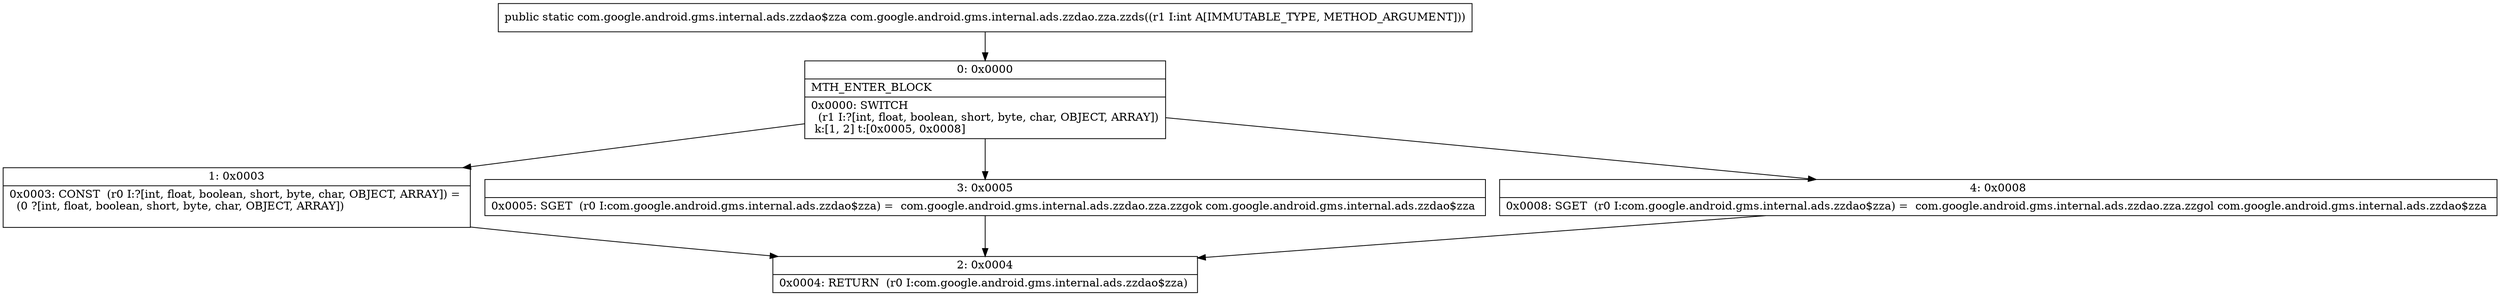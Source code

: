 digraph "CFG forcom.google.android.gms.internal.ads.zzdao.zza.zzds(I)Lcom\/google\/android\/gms\/internal\/ads\/zzdao$zza;" {
Node_0 [shape=record,label="{0\:\ 0x0000|MTH_ENTER_BLOCK\l|0x0000: SWITCH  \l  (r1 I:?[int, float, boolean, short, byte, char, OBJECT, ARRAY])\l k:[1, 2] t:[0x0005, 0x0008] \l}"];
Node_1 [shape=record,label="{1\:\ 0x0003|0x0003: CONST  (r0 I:?[int, float, boolean, short, byte, char, OBJECT, ARRAY]) = \l  (0 ?[int, float, boolean, short, byte, char, OBJECT, ARRAY])\l \l}"];
Node_2 [shape=record,label="{2\:\ 0x0004|0x0004: RETURN  (r0 I:com.google.android.gms.internal.ads.zzdao$zza) \l}"];
Node_3 [shape=record,label="{3\:\ 0x0005|0x0005: SGET  (r0 I:com.google.android.gms.internal.ads.zzdao$zza) =  com.google.android.gms.internal.ads.zzdao.zza.zzgok com.google.android.gms.internal.ads.zzdao$zza \l}"];
Node_4 [shape=record,label="{4\:\ 0x0008|0x0008: SGET  (r0 I:com.google.android.gms.internal.ads.zzdao$zza) =  com.google.android.gms.internal.ads.zzdao.zza.zzgol com.google.android.gms.internal.ads.zzdao$zza \l}"];
MethodNode[shape=record,label="{public static com.google.android.gms.internal.ads.zzdao$zza com.google.android.gms.internal.ads.zzdao.zza.zzds((r1 I:int A[IMMUTABLE_TYPE, METHOD_ARGUMENT])) }"];
MethodNode -> Node_0;
Node_0 -> Node_1;
Node_0 -> Node_3;
Node_0 -> Node_4;
Node_1 -> Node_2;
Node_3 -> Node_2;
Node_4 -> Node_2;
}

